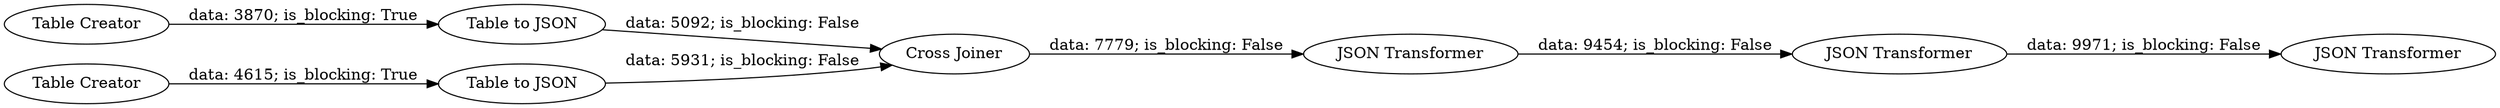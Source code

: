 digraph {
	"7628684125480144571_2" [label="Table Creator"]
	"7628684125480144571_9" [label="JSON Transformer"]
	"7628684125480144571_8" [label="JSON Transformer"]
	"7628684125480144571_6" [label="Cross Joiner"]
	"7628684125480144571_10" [label="JSON Transformer"]
	"7628684125480144571_3" [label="Table to JSON"]
	"7628684125480144571_5" [label="Table to JSON"]
	"7628684125480144571_4" [label="Table Creator"]
	"7628684125480144571_6" -> "7628684125480144571_8" [label="data: 7779; is_blocking: False"]
	"7628684125480144571_4" -> "7628684125480144571_5" [label="data: 4615; is_blocking: True"]
	"7628684125480144571_5" -> "7628684125480144571_6" [label="data: 5931; is_blocking: False"]
	"7628684125480144571_9" -> "7628684125480144571_10" [label="data: 9971; is_blocking: False"]
	"7628684125480144571_8" -> "7628684125480144571_9" [label="data: 9454; is_blocking: False"]
	"7628684125480144571_3" -> "7628684125480144571_6" [label="data: 5092; is_blocking: False"]
	"7628684125480144571_2" -> "7628684125480144571_3" [label="data: 3870; is_blocking: True"]
	rankdir=LR
}
